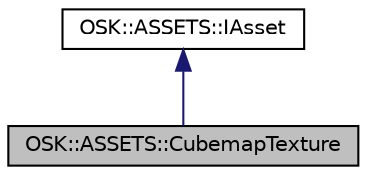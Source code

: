 digraph "OSK::ASSETS::CubemapTexture"
{
 // LATEX_PDF_SIZE
  edge [fontname="Helvetica",fontsize="10",labelfontname="Helvetica",labelfontsize="10"];
  node [fontname="Helvetica",fontsize="10",shape=record];
  Node1 [label="OSK::ASSETS::CubemapTexture",height=0.2,width=0.4,color="black", fillcolor="grey75", style="filled", fontcolor="black",tooltip="Representa una textura para un cubemap. Se puede usar para renderizar un skybox."];
  Node2 -> Node1 [dir="back",color="midnightblue",fontsize="10",style="solid"];
  Node2 [label="OSK::ASSETS::IAsset",height=0.2,width=0.4,color="black", fillcolor="white", style="filled",URL="$class_o_s_k_1_1_a_s_s_e_t_s_1_1_i_asset.html",tooltip="Un asset es un archivo/contenido que se usa en un juego. Incluye contenido como texturas,..."];
}

